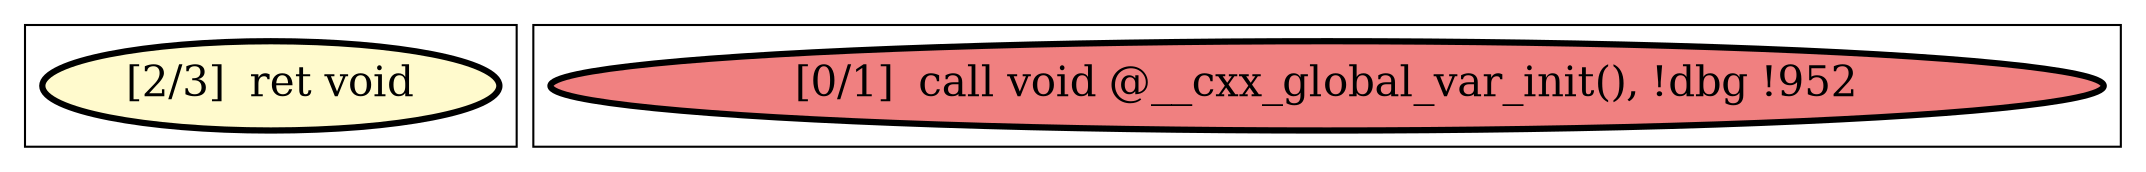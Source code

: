 
digraph G {





subgraph cluster1 {


node891 [penwidth=3.0,fontsize=20,fillcolor=lemonchiffon,label="[2/3]  ret void",shape=ellipse,style=filled ]



}

subgraph cluster0 {


node890 [penwidth=3.0,fontsize=20,fillcolor=lightcoral,label="[0/1]  call void @__cxx_global_var_init(), !dbg !952",shape=ellipse,style=filled ]



}

}
